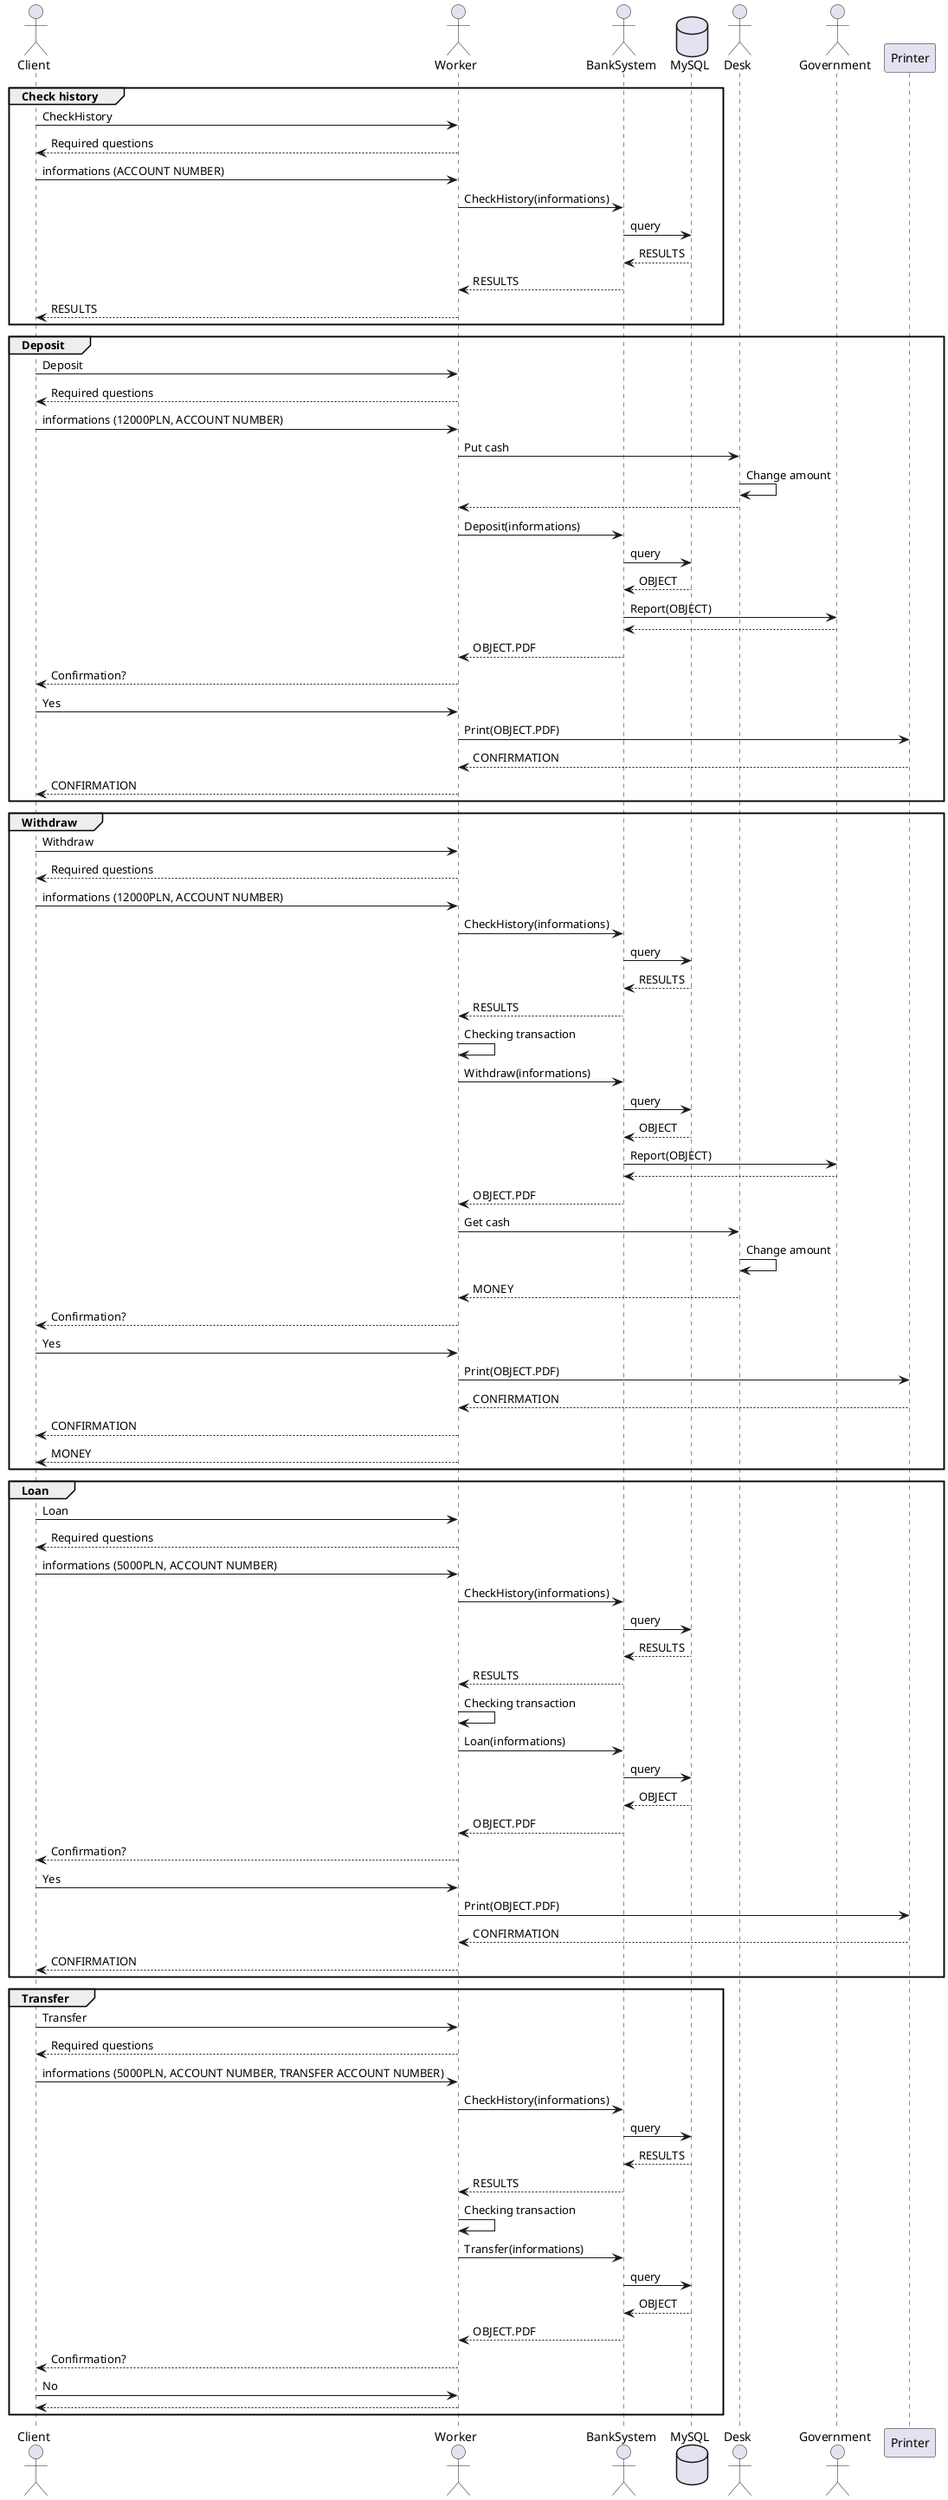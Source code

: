 @startuml sequence

actor Client
actor Worker
actor BankSystem
database MySQL
actor Desk
actor Government

group Check history
    Client -> Worker : CheckHistory
    Worker --> Client : Required questions
    Client -> Worker : informations (ACCOUNT NUMBER)
    Worker -> BankSystem : CheckHistory(informations)
    BankSystem -> MySQL : query
    return RESULTS
    BankSystem --> Worker : RESULTS
    Worker --> Client : RESULTS
end

group Deposit
    Client -> Worker : Deposit
    Worker --> Client : Required questions
    Client -> Worker : informations (12000PLN, ACCOUNT NUMBER)
    Worker -> Desk : Put cash
        Desk -> Desk : Change amount
    Desk --> Worker
    Worker -> BankSystem : Deposit(informations)
    BankSystem -> MySQL : query
    return OBJECT
    BankSystem -> Government : Report(OBJECT)
    return
    BankSystem --> Worker : OBJECT.PDF
    Worker --> Client : Confirmation?
    Client -> Worker : Yes
    Worker -> Printer : Print(OBJECT.PDF)
    Printer --> Worker : CONFIRMATION
    Worker --> Client : CONFIRMATION
end

group Withdraw
    Client -> Worker : Withdraw
    Worker --> Client : Required questions
    Client -> Worker : informations (12000PLN, ACCOUNT NUMBER)
    Worker -> BankSystem : CheckHistory(informations)
    BankSystem -> MySQL : query
    return RESULTS
    BankSystem --> Worker : RESULTS
    Worker -> Worker : Checking transaction
    Worker -> BankSystem : Withdraw(informations)
    BankSystem -> MySQL : query
    return OBJECT
    BankSystem -> Government : Report(OBJECT)
    return
    BankSystem --> Worker : OBJECT.PDF
    Worker -> Desk : Get cash
        Desk -> Desk : Change amount
    Desk --> Worker : MONEY
    Worker --> Client : Confirmation?
    Client -> Worker : Yes
    Worker -> Printer : Print(OBJECT.PDF)
    Printer --> Worker : CONFIRMATION
    Worker --> Client : CONFIRMATION
    Worker --> Client : MONEY
end

group Loan
    Client -> Worker : Loan
    Worker --> Client : Required questions
    Client -> Worker : informations (5000PLN, ACCOUNT NUMBER)
    Worker -> BankSystem : CheckHistory(informations)
    BankSystem -> MySQL : query
    return RESULTS
    BankSystem --> Worker : RESULTS
    Worker -> Worker : Checking transaction
    Worker -> BankSystem : Loan(informations)
    BankSystem -> MySQL : query
    return OBJECT
    BankSystem --> Worker : OBJECT.PDF
    Worker --> Client : Confirmation?
    Client -> Worker : Yes
    Worker -> Printer : Print(OBJECT.PDF)
    Printer --> Worker : CONFIRMATION
    Worker --> Client : CONFIRMATION
end

group Transfer
    Client -> Worker : Transfer
    Worker --> Client : Required questions
    Client -> Worker : informations (5000PLN, ACCOUNT NUMBER, TRANSFER ACCOUNT NUMBER)
    Worker -> BankSystem : CheckHistory(informations)
    BankSystem -> MySQL : query
    return RESULTS
    BankSystem --> Worker : RESULTS
    Worker -> Worker : Checking transaction
    Worker -> BankSystem : Transfer(informations)
    BankSystem -> MySQL : query
    return OBJECT
    BankSystem --> Worker : OBJECT.PDF
    Worker --> Client : Confirmation?
    Client -> Worker : No
    return
end

@enduml